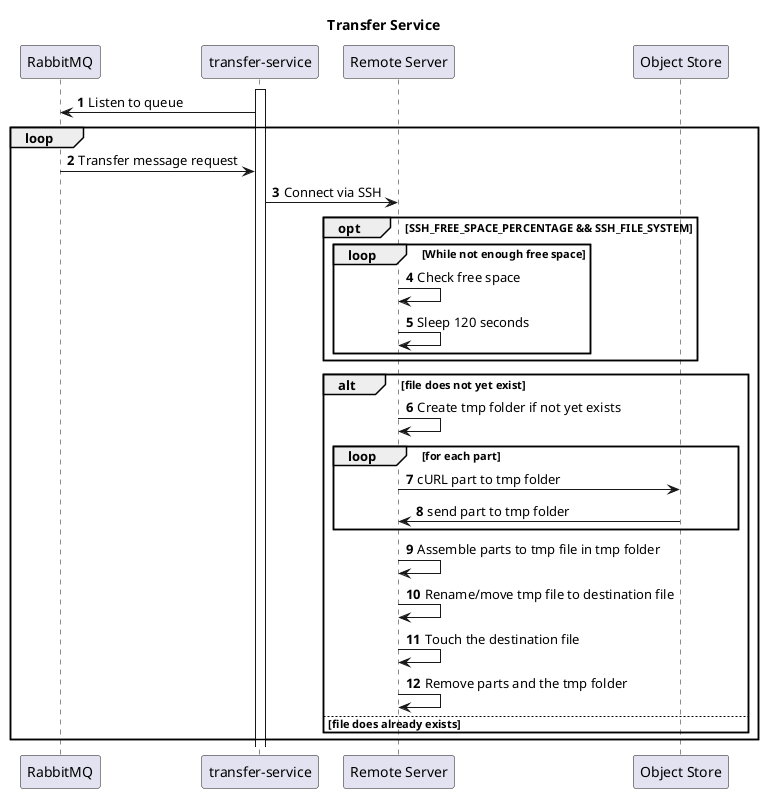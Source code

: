@startuml transfer-service

autonumber

title Transfer Service

participant rabbit as "RabbitMQ"
participant self as "transfer-service"
participant tra as "Remote Server"
participant os as "Object Store"

activate self
self -> rabbit: Listen to queue
loop
    rabbit -> self: Transfer message request
    self -> tra: Connect via SSH
    opt SSH_FREE_SPACE_PERCENTAGE && SSH_FILE_SYSTEM
        loop While not enough free space
            tra -> tra: Check free space
            tra -> tra: Sleep 120 seconds
        end
    end
    alt file does not yet exist
        tra -> tra: Create tmp folder if not yet exists
        loop for each part
        tra -> os: cURL part to tmp folder
        os -> tra: send part to tmp folder
        end
        tra -> tra: Assemble parts to tmp file in tmp folder
        tra -> tra: Rename/move tmp file to destination file
        tra -> tra: Touch the destination file
        tra -> tra: Remove parts and the tmp folder
    else file does already exists
    end
end

@enduml
